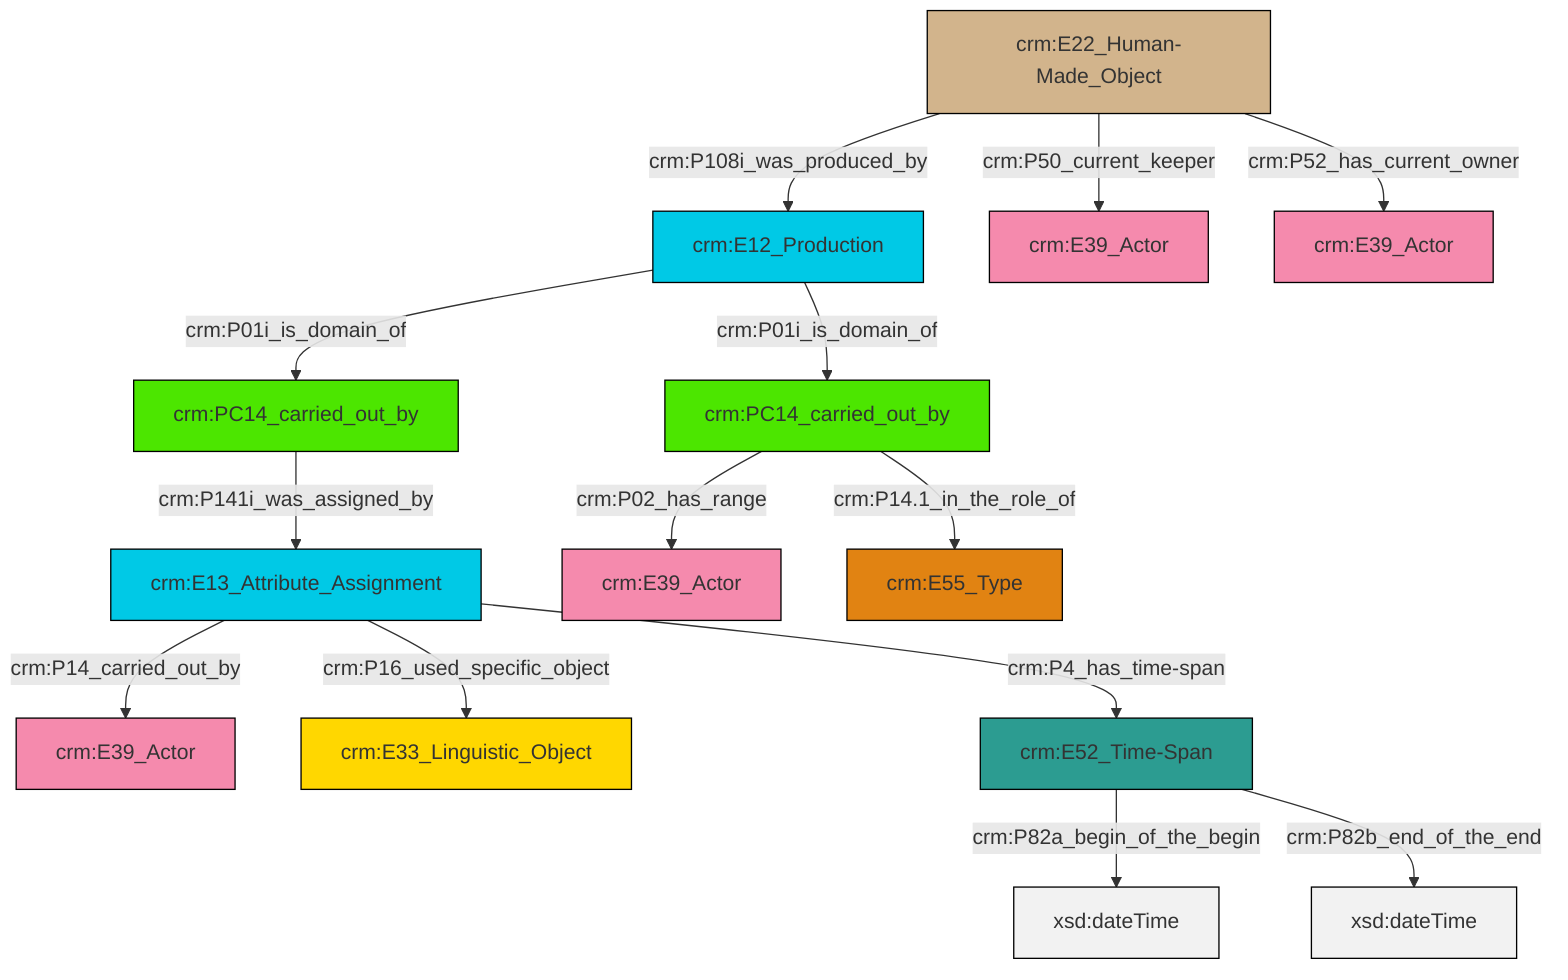 graph TD
classDef Literal fill:#f2f2f2,stroke:#000000;
classDef CRM_Entity fill:#FFFFFF,stroke:#000000;
classDef Temporal_Entity fill:#00C9E6, stroke:#000000;
classDef Type fill:#E18312, stroke:#000000;
classDef Time-Span fill:#2C9C91, stroke:#000000;
classDef Appellation fill:#FFEB7F, stroke:#000000;
classDef Place fill:#008836, stroke:#000000;
classDef Persistent_Item fill:#B266B2, stroke:#000000;
classDef Conceptual_Object fill:#FFD700, stroke:#000000;
classDef Physical_Thing fill:#D2B48C, stroke:#000000;
classDef Actor fill:#f58aad, stroke:#000000;
classDef PC_Classes fill:#4ce600, stroke:#000000;
classDef Multi fill:#cccccc,stroke:#000000;

2["crm:E13_Attribute_Assignment"]:::Temporal_Entity -->|crm:P14_carried_out_by| 3["crm:E39_Actor"]:::Actor
2["crm:E13_Attribute_Assignment"]:::Temporal_Entity -->|crm:P16_used_specific_object| 4["crm:E33_Linguistic_Object"]:::Conceptual_Object
5["crm:E52_Time-Span"]:::Time-Span -->|crm:P82a_begin_of_the_begin| 6[xsd:dateTime]:::Literal
8["crm:E22_Human-Made_Object"]:::Physical_Thing -->|crm:P50_current_keeper| 9["crm:E39_Actor"]:::Actor
10["crm:PC14_carried_out_by"]:::PC_Classes -->|crm:P02_has_range| 12["crm:E39_Actor"]:::Actor
8["crm:E22_Human-Made_Object"]:::Physical_Thing -->|crm:P108i_was_produced_by| 0["crm:E12_Production"]:::Temporal_Entity
2["crm:E13_Attribute_Assignment"]:::Temporal_Entity -->|crm:P4_has_time-span| 5["crm:E52_Time-Span"]:::Time-Span
0["crm:E12_Production"]:::Temporal_Entity -->|crm:P01i_is_domain_of| 17["crm:PC14_carried_out_by"]:::PC_Classes
0["crm:E12_Production"]:::Temporal_Entity -->|crm:P01i_is_domain_of| 10["crm:PC14_carried_out_by"]:::PC_Classes
5["crm:E52_Time-Span"]:::Time-Span -->|crm:P82b_end_of_the_end| 23[xsd:dateTime]:::Literal
17["crm:PC14_carried_out_by"]:::PC_Classes -->|crm:P141i_was_assigned_by| 2["crm:E13_Attribute_Assignment"]:::Temporal_Entity
8["crm:E22_Human-Made_Object"]:::Physical_Thing -->|crm:P52_has_current_owner| 19["crm:E39_Actor"]:::Actor
10["crm:PC14_carried_out_by"]:::PC_Classes -->|crm:P14.1_in_the_role_of| 14["crm:E55_Type"]:::Type